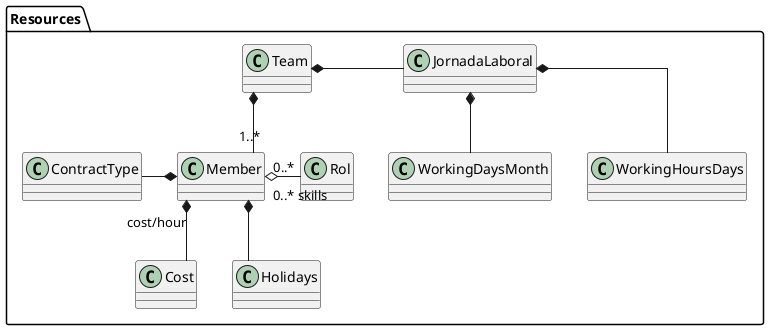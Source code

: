 @startuml

top to bottom direction
skinparam Linetype ortho

namespace Resources {
    
'Objects
Class Team
Class Cost
Class WorkingDaysMonth
Class WorkingHoursDays
Class ContractType
Class Holidays
Class Rol
Class Member

Team *- JornadaLaboral
Team *-down- "1..*" Member

JornadaLaboral *-- WorkingDaysMonth
JornadaLaboral *-- WorkingHoursDays

Member "0..*" o- "0..* skills" Rol
Member *-down- Cost : cost/hour
Member *-left- ContractType
Member *-- Holidays


}

@enduml